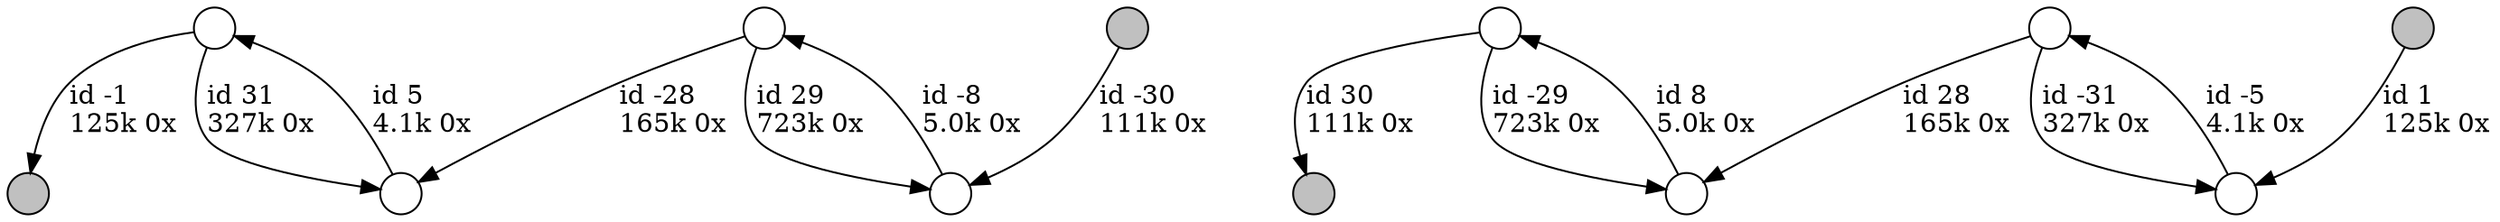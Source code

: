 digraph {
nodesep = 0.5;
node [shape = circle, label = "", height = 0.3];
"0" [style = "filled", fillcolor = "grey"];
"1" [style = "filled", fillcolor = "grey"];
"2" [style = "filled", fillcolor = "grey"];
"3" [style = "filled", fillcolor = "grey"];
"5" -> "4" [label = "id -31\l327k 0x", color = "black"] ;
"7" -> "6" [label = "id 31\l327k 0x", color = "black"] ;
"8" -> "2" [label = "id 30\l111k 0x", color = "black"] ;
"8" -> "9" [label = "id -29\l723k 0x", color = "black"] ;
"11" -> "10" [label = "id 29\l723k 0x", color = "black"] ;
"5" -> "9" [label = "id 28\l165k 0x", color = "black"] ;
"7" -> "0" [label = "id -1\l125k 0x", color = "black"] ;
"10" -> "11" [label = "id -8\l5.0k 0x", color = "black"] ;
"9" -> "8" [label = "id 8\l5.0k 0x", color = "black"] ;
"3" -> "4" [label = "id 1\l125k 0x", color = "black"] ;
"4" -> "5" [label = "id -5\l4.1k 0x", color = "black"] ;
"11" -> "6" [label = "id -28\l165k 0x", color = "black"] ;
"1" -> "10" [label = "id -30\l111k 0x", color = "black"] ;
"6" -> "7" [label = "id 5\l4.1k 0x", color = "black"] ;
}
